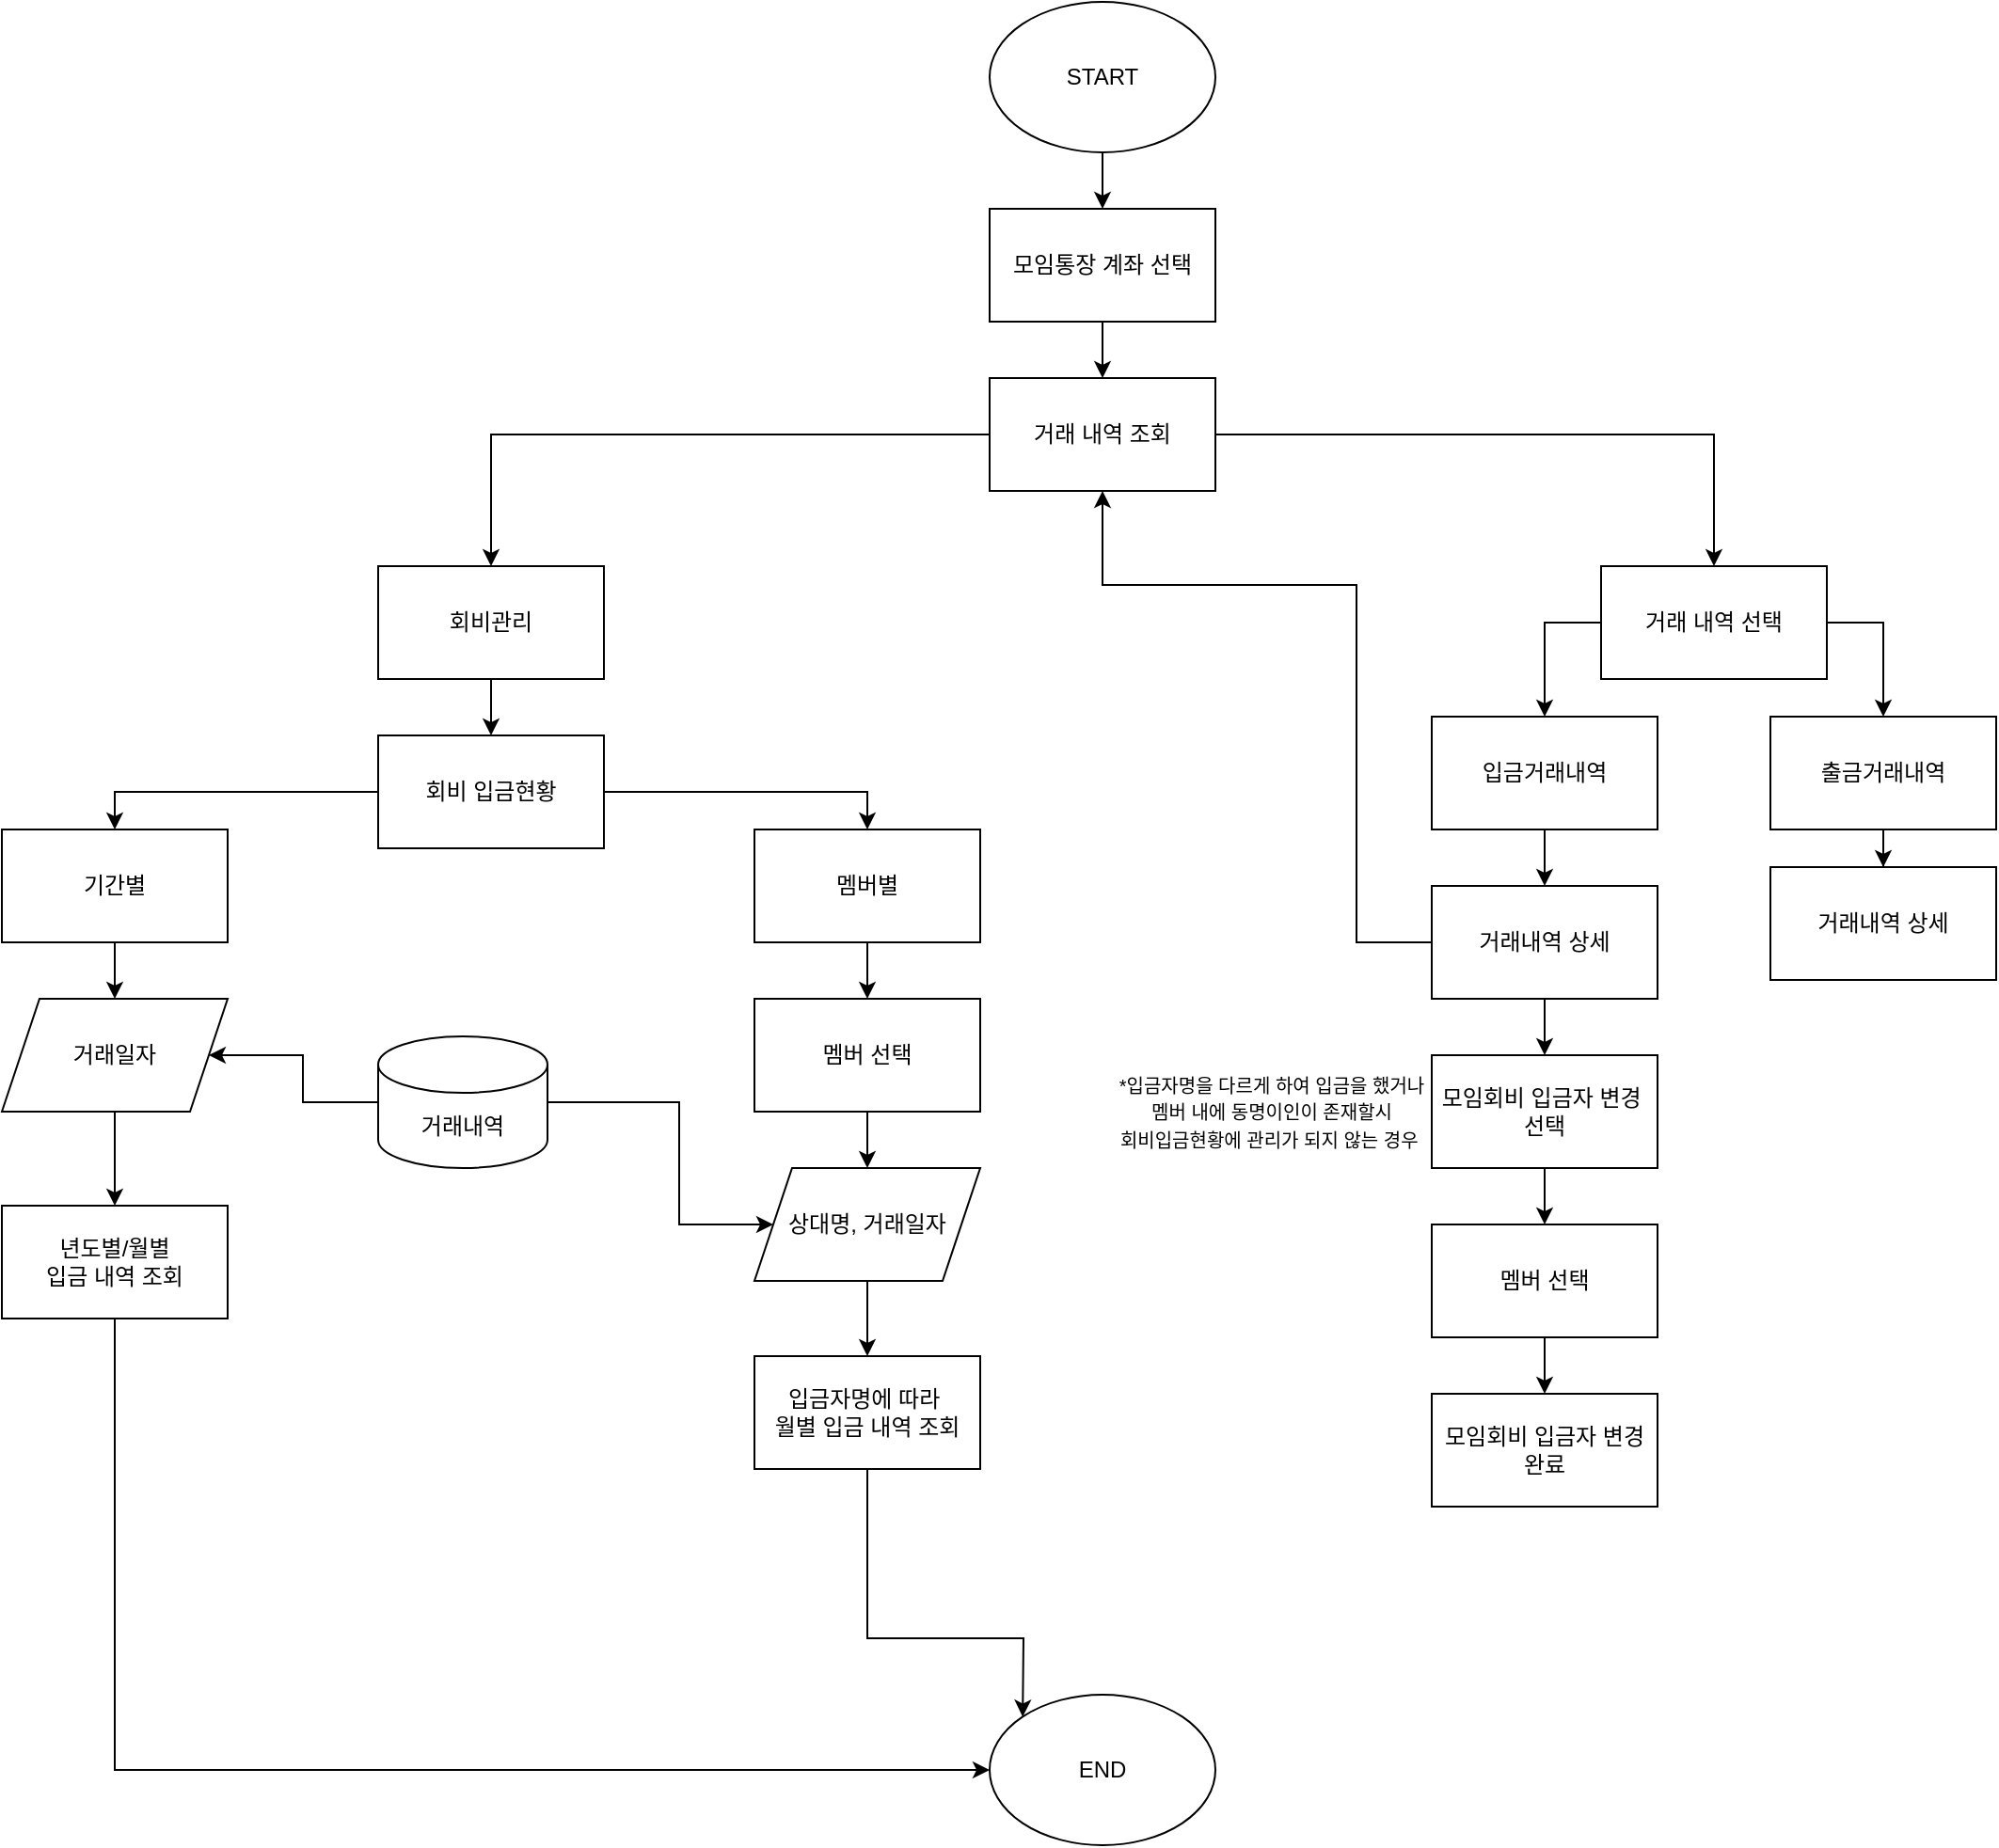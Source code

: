 <mxfile version="14.2.9" type="github">
  <diagram id="C5RBs43oDa-KdzZeNtuy" name="Page-1">
    <mxGraphModel dx="976" dy="646" grid="1" gridSize="10" guides="1" tooltips="1" connect="1" arrows="1" fold="1" page="1" pageScale="1" pageWidth="1169" pageHeight="1654" math="0" shadow="0">
      <root>
        <mxCell id="WIyWlLk6GJQsqaUBKTNV-0" />
        <mxCell id="WIyWlLk6GJQsqaUBKTNV-1" parent="WIyWlLk6GJQsqaUBKTNV-0" />
        <mxCell id="Bzb0bw2wv8bnMTNHn3xa-2" value="" style="edgeStyle=orthogonalEdgeStyle;rounded=0;orthogonalLoop=1;jettySize=auto;html=1;" edge="1" parent="WIyWlLk6GJQsqaUBKTNV-1" source="Bzb0bw2wv8bnMTNHn3xa-0" target="Bzb0bw2wv8bnMTNHn3xa-1">
          <mxGeometry relative="1" as="geometry" />
        </mxCell>
        <mxCell id="Bzb0bw2wv8bnMTNHn3xa-0" value="START" style="ellipse;whiteSpace=wrap;html=1;" vertex="1" parent="WIyWlLk6GJQsqaUBKTNV-1">
          <mxGeometry x="525" y="10" width="120" height="80" as="geometry" />
        </mxCell>
        <mxCell id="Bzb0bw2wv8bnMTNHn3xa-4" value="" style="edgeStyle=orthogonalEdgeStyle;rounded=0;orthogonalLoop=1;jettySize=auto;html=1;" edge="1" parent="WIyWlLk6GJQsqaUBKTNV-1" source="Bzb0bw2wv8bnMTNHn3xa-1" target="Bzb0bw2wv8bnMTNHn3xa-3">
          <mxGeometry relative="1" as="geometry" />
        </mxCell>
        <mxCell id="Bzb0bw2wv8bnMTNHn3xa-1" value="모임통장 계좌 선택" style="whiteSpace=wrap;html=1;" vertex="1" parent="WIyWlLk6GJQsqaUBKTNV-1">
          <mxGeometry x="525" y="120" width="120" height="60" as="geometry" />
        </mxCell>
        <mxCell id="Bzb0bw2wv8bnMTNHn3xa-8" value="" style="edgeStyle=orthogonalEdgeStyle;rounded=0;orthogonalLoop=1;jettySize=auto;html=1;" edge="1" parent="WIyWlLk6GJQsqaUBKTNV-1" source="Bzb0bw2wv8bnMTNHn3xa-3" target="Bzb0bw2wv8bnMTNHn3xa-7">
          <mxGeometry relative="1" as="geometry" />
        </mxCell>
        <mxCell id="Bzb0bw2wv8bnMTNHn3xa-3" value="거래 내역 조회" style="whiteSpace=wrap;html=1;" vertex="1" parent="WIyWlLk6GJQsqaUBKTNV-1">
          <mxGeometry x="525" y="210" width="120" height="60" as="geometry" />
        </mxCell>
        <mxCell id="Bzb0bw2wv8bnMTNHn3xa-11" value="" style="edgeStyle=orthogonalEdgeStyle;rounded=0;orthogonalLoop=1;jettySize=auto;html=1;" edge="1" parent="WIyWlLk6GJQsqaUBKTNV-1" source="Bzb0bw2wv8bnMTNHn3xa-7" target="Bzb0bw2wv8bnMTNHn3xa-9">
          <mxGeometry relative="1" as="geometry" />
        </mxCell>
        <mxCell id="Bzb0bw2wv8bnMTNHn3xa-7" value="회비관리" style="whiteSpace=wrap;html=1;" vertex="1" parent="WIyWlLk6GJQsqaUBKTNV-1">
          <mxGeometry x="200" y="310" width="120" height="60" as="geometry" />
        </mxCell>
        <mxCell id="Bzb0bw2wv8bnMTNHn3xa-13" value="" style="edgeStyle=orthogonalEdgeStyle;rounded=0;orthogonalLoop=1;jettySize=auto;html=1;entryX=0.5;entryY=0;entryDx=0;entryDy=0;" edge="1" parent="WIyWlLk6GJQsqaUBKTNV-1" source="Bzb0bw2wv8bnMTNHn3xa-9" target="Bzb0bw2wv8bnMTNHn3xa-12">
          <mxGeometry relative="1" as="geometry" />
        </mxCell>
        <mxCell id="Bzb0bw2wv8bnMTNHn3xa-15" value="" style="edgeStyle=orthogonalEdgeStyle;rounded=0;orthogonalLoop=1;jettySize=auto;html=1;entryX=0.5;entryY=0;entryDx=0;entryDy=0;" edge="1" parent="WIyWlLk6GJQsqaUBKTNV-1" source="Bzb0bw2wv8bnMTNHn3xa-9" target="Bzb0bw2wv8bnMTNHn3xa-14">
          <mxGeometry relative="1" as="geometry" />
        </mxCell>
        <mxCell id="Bzb0bw2wv8bnMTNHn3xa-9" value="회비 입금현황" style="whiteSpace=wrap;html=1;" vertex="1" parent="WIyWlLk6GJQsqaUBKTNV-1">
          <mxGeometry x="200" y="400" width="120" height="60" as="geometry" />
        </mxCell>
        <mxCell id="Bzb0bw2wv8bnMTNHn3xa-53" value="" style="edgeStyle=orthogonalEdgeStyle;rounded=0;orthogonalLoop=1;jettySize=auto;html=1;" edge="1" parent="WIyWlLk6GJQsqaUBKTNV-1" source="Bzb0bw2wv8bnMTNHn3xa-12" target="Bzb0bw2wv8bnMTNHn3xa-52">
          <mxGeometry relative="1" as="geometry" />
        </mxCell>
        <mxCell id="Bzb0bw2wv8bnMTNHn3xa-12" value="기간별" style="whiteSpace=wrap;html=1;" vertex="1" parent="WIyWlLk6GJQsqaUBKTNV-1">
          <mxGeometry y="450" width="120" height="60" as="geometry" />
        </mxCell>
        <mxCell id="Bzb0bw2wv8bnMTNHn3xa-19" value="" style="edgeStyle=orthogonalEdgeStyle;rounded=0;orthogonalLoop=1;jettySize=auto;html=1;" edge="1" parent="WIyWlLk6GJQsqaUBKTNV-1" source="Bzb0bw2wv8bnMTNHn3xa-14" target="Bzb0bw2wv8bnMTNHn3xa-18">
          <mxGeometry relative="1" as="geometry" />
        </mxCell>
        <mxCell id="Bzb0bw2wv8bnMTNHn3xa-14" value="멤버별" style="whiteSpace=wrap;html=1;" vertex="1" parent="WIyWlLk6GJQsqaUBKTNV-1">
          <mxGeometry x="400" y="450" width="120" height="60" as="geometry" />
        </mxCell>
        <mxCell id="Bzb0bw2wv8bnMTNHn3xa-16" value="년도별/월별 &lt;br&gt;입금 내역 조회" style="whiteSpace=wrap;html=1;" vertex="1" parent="WIyWlLk6GJQsqaUBKTNV-1">
          <mxGeometry y="650" width="120" height="60" as="geometry" />
        </mxCell>
        <mxCell id="Bzb0bw2wv8bnMTNHn3xa-49" value="" style="edgeStyle=orthogonalEdgeStyle;rounded=0;orthogonalLoop=1;jettySize=auto;html=1;" edge="1" parent="WIyWlLk6GJQsqaUBKTNV-1" source="Bzb0bw2wv8bnMTNHn3xa-18" target="Bzb0bw2wv8bnMTNHn3xa-48">
          <mxGeometry relative="1" as="geometry" />
        </mxCell>
        <mxCell id="Bzb0bw2wv8bnMTNHn3xa-18" value="멤버 선택" style="whiteSpace=wrap;html=1;" vertex="1" parent="WIyWlLk6GJQsqaUBKTNV-1">
          <mxGeometry x="400" y="540" width="120" height="60" as="geometry" />
        </mxCell>
        <mxCell id="Bzb0bw2wv8bnMTNHn3xa-20" value="입금자명에 따라&amp;nbsp;&lt;br&gt;월별 입금 내역 조회" style="whiteSpace=wrap;html=1;" vertex="1" parent="WIyWlLk6GJQsqaUBKTNV-1">
          <mxGeometry x="400" y="730" width="120" height="60" as="geometry" />
        </mxCell>
        <mxCell id="Bzb0bw2wv8bnMTNHn3xa-24" value="거래 내역 선택" style="rounded=0;whiteSpace=wrap;html=1;" vertex="1" parent="WIyWlLk6GJQsqaUBKTNV-1">
          <mxGeometry x="850" y="310" width="120" height="60" as="geometry" />
        </mxCell>
        <mxCell id="Bzb0bw2wv8bnMTNHn3xa-25" value="" style="endArrow=classic;html=1;exitX=1;exitY=0.5;exitDx=0;exitDy=0;entryX=0.5;entryY=0;entryDx=0;entryDy=0;rounded=0;" edge="1" parent="WIyWlLk6GJQsqaUBKTNV-1" source="Bzb0bw2wv8bnMTNHn3xa-3" target="Bzb0bw2wv8bnMTNHn3xa-24">
          <mxGeometry width="50" height="50" relative="1" as="geometry">
            <mxPoint x="640" y="410" as="sourcePoint" />
            <mxPoint x="910" y="300" as="targetPoint" />
            <Array as="points">
              <mxPoint x="910" y="240" />
            </Array>
          </mxGeometry>
        </mxCell>
        <mxCell id="Bzb0bw2wv8bnMTNHn3xa-29" value="" style="edgeStyle=orthogonalEdgeStyle;rounded=0;orthogonalLoop=1;jettySize=auto;html=1;exitX=0;exitY=0.5;exitDx=0;exitDy=0;" edge="1" parent="WIyWlLk6GJQsqaUBKTNV-1" source="Bzb0bw2wv8bnMTNHn3xa-24" target="Bzb0bw2wv8bnMTNHn3xa-28">
          <mxGeometry relative="1" as="geometry">
            <mxPoint x="850" y="430" as="sourcePoint" />
          </mxGeometry>
        </mxCell>
        <mxCell id="Bzb0bw2wv8bnMTNHn3xa-31" value="" style="edgeStyle=orthogonalEdgeStyle;rounded=0;orthogonalLoop=1;jettySize=auto;html=1;exitX=1;exitY=0.5;exitDx=0;exitDy=0;" edge="1" parent="WIyWlLk6GJQsqaUBKTNV-1" source="Bzb0bw2wv8bnMTNHn3xa-24" target="Bzb0bw2wv8bnMTNHn3xa-30">
          <mxGeometry relative="1" as="geometry">
            <mxPoint x="980" y="430" as="sourcePoint" />
          </mxGeometry>
        </mxCell>
        <mxCell id="Bzb0bw2wv8bnMTNHn3xa-35" value="" style="edgeStyle=orthogonalEdgeStyle;rounded=0;orthogonalLoop=1;jettySize=auto;html=1;" edge="1" parent="WIyWlLk6GJQsqaUBKTNV-1" source="Bzb0bw2wv8bnMTNHn3xa-28" target="Bzb0bw2wv8bnMTNHn3xa-34">
          <mxGeometry relative="1" as="geometry" />
        </mxCell>
        <mxCell id="Bzb0bw2wv8bnMTNHn3xa-28" value="입금거래내역" style="whiteSpace=wrap;html=1;rounded=0;" vertex="1" parent="WIyWlLk6GJQsqaUBKTNV-1">
          <mxGeometry x="760" y="390" width="120" height="60" as="geometry" />
        </mxCell>
        <mxCell id="Bzb0bw2wv8bnMTNHn3xa-33" value="" style="edgeStyle=orthogonalEdgeStyle;rounded=0;orthogonalLoop=1;jettySize=auto;html=1;" edge="1" parent="WIyWlLk6GJQsqaUBKTNV-1" source="Bzb0bw2wv8bnMTNHn3xa-30" target="Bzb0bw2wv8bnMTNHn3xa-32">
          <mxGeometry relative="1" as="geometry" />
        </mxCell>
        <mxCell id="Bzb0bw2wv8bnMTNHn3xa-30" value="출금거래내역" style="whiteSpace=wrap;html=1;rounded=0;" vertex="1" parent="WIyWlLk6GJQsqaUBKTNV-1">
          <mxGeometry x="940" y="390" width="120" height="60" as="geometry" />
        </mxCell>
        <mxCell id="Bzb0bw2wv8bnMTNHn3xa-32" value="거래내역 상세" style="whiteSpace=wrap;html=1;rounded=0;" vertex="1" parent="WIyWlLk6GJQsqaUBKTNV-1">
          <mxGeometry x="940" y="470" width="120" height="60" as="geometry" />
        </mxCell>
        <mxCell id="Bzb0bw2wv8bnMTNHn3xa-37" value="" style="edgeStyle=orthogonalEdgeStyle;rounded=0;orthogonalLoop=1;jettySize=auto;html=1;" edge="1" parent="WIyWlLk6GJQsqaUBKTNV-1" source="Bzb0bw2wv8bnMTNHn3xa-34" target="Bzb0bw2wv8bnMTNHn3xa-36">
          <mxGeometry relative="1" as="geometry" />
        </mxCell>
        <mxCell id="Bzb0bw2wv8bnMTNHn3xa-34" value="거래내역 상세" style="whiteSpace=wrap;html=1;rounded=0;" vertex="1" parent="WIyWlLk6GJQsqaUBKTNV-1">
          <mxGeometry x="760" y="480" width="120" height="60" as="geometry" />
        </mxCell>
        <mxCell id="Bzb0bw2wv8bnMTNHn3xa-40" value="" style="edgeStyle=orthogonalEdgeStyle;rounded=0;orthogonalLoop=1;jettySize=auto;html=1;" edge="1" parent="WIyWlLk6GJQsqaUBKTNV-1" source="Bzb0bw2wv8bnMTNHn3xa-36" target="Bzb0bw2wv8bnMTNHn3xa-39">
          <mxGeometry relative="1" as="geometry" />
        </mxCell>
        <mxCell id="Bzb0bw2wv8bnMTNHn3xa-36" value="모임회비 입금자 변경&amp;nbsp;&lt;br&gt;선택" style="whiteSpace=wrap;html=1;rounded=0;" vertex="1" parent="WIyWlLk6GJQsqaUBKTNV-1">
          <mxGeometry x="760" y="570" width="120" height="60" as="geometry" />
        </mxCell>
        <mxCell id="Bzb0bw2wv8bnMTNHn3xa-38" value="" style="endArrow=classic;html=1;entryX=0.5;entryY=1;entryDx=0;entryDy=0;exitX=0;exitY=0.5;exitDx=0;exitDy=0;rounded=0;" edge="1" parent="WIyWlLk6GJQsqaUBKTNV-1" source="Bzb0bw2wv8bnMTNHn3xa-34" target="Bzb0bw2wv8bnMTNHn3xa-3">
          <mxGeometry width="50" height="50" relative="1" as="geometry">
            <mxPoint x="720" y="510" as="sourcePoint" />
            <mxPoint x="580" y="360" as="targetPoint" />
            <Array as="points">
              <mxPoint x="720" y="510" />
              <mxPoint x="720" y="320" />
              <mxPoint x="585" y="320" />
            </Array>
          </mxGeometry>
        </mxCell>
        <mxCell id="Bzb0bw2wv8bnMTNHn3xa-42" value="" style="edgeStyle=orthogonalEdgeStyle;rounded=0;orthogonalLoop=1;jettySize=auto;html=1;" edge="1" parent="WIyWlLk6GJQsqaUBKTNV-1" source="Bzb0bw2wv8bnMTNHn3xa-39" target="Bzb0bw2wv8bnMTNHn3xa-41">
          <mxGeometry relative="1" as="geometry" />
        </mxCell>
        <mxCell id="Bzb0bw2wv8bnMTNHn3xa-39" value="멤버 선택" style="whiteSpace=wrap;html=1;rounded=0;" vertex="1" parent="WIyWlLk6GJQsqaUBKTNV-1">
          <mxGeometry x="760" y="660" width="120" height="60" as="geometry" />
        </mxCell>
        <mxCell id="Bzb0bw2wv8bnMTNHn3xa-41" value="모임회비 입금자 변경&lt;br&gt;완료" style="whiteSpace=wrap;html=1;rounded=0;" vertex="1" parent="WIyWlLk6GJQsqaUBKTNV-1">
          <mxGeometry x="760" y="750" width="120" height="60" as="geometry" />
        </mxCell>
        <mxCell id="Bzb0bw2wv8bnMTNHn3xa-43" value="&lt;font style=&quot;font-size: 10px&quot;&gt;*입금자명을 다르게 하여 입금을 했거나 &lt;br&gt;멤버 내에 동명이인이 존재할시 &lt;br&gt;회비입금현황에 관리가 되지 않는 경우&amp;nbsp;&lt;/font&gt;" style="text;html=1;strokeColor=none;fillColor=none;align=center;verticalAlign=middle;whiteSpace=wrap;rounded=0;" vertex="1" parent="WIyWlLk6GJQsqaUBKTNV-1">
          <mxGeometry x="585" y="575" width="180" height="50" as="geometry" />
        </mxCell>
        <mxCell id="Bzb0bw2wv8bnMTNHn3xa-55" value="" style="edgeStyle=orthogonalEdgeStyle;rounded=0;orthogonalLoop=1;jettySize=auto;html=1;" edge="1" parent="WIyWlLk6GJQsqaUBKTNV-1" source="Bzb0bw2wv8bnMTNHn3xa-44" target="Bzb0bw2wv8bnMTNHn3xa-52">
          <mxGeometry relative="1" as="geometry" />
        </mxCell>
        <mxCell id="Bzb0bw2wv8bnMTNHn3xa-44" value="거래내역" style="shape=cylinder3;whiteSpace=wrap;html=1;boundedLbl=1;backgroundOutline=1;size=15;" vertex="1" parent="WIyWlLk6GJQsqaUBKTNV-1">
          <mxGeometry x="200" y="560" width="90" height="70" as="geometry" />
        </mxCell>
        <mxCell id="Bzb0bw2wv8bnMTNHn3xa-51" value="" style="edgeStyle=orthogonalEdgeStyle;rounded=0;orthogonalLoop=1;jettySize=auto;html=1;" edge="1" parent="WIyWlLk6GJQsqaUBKTNV-1" source="Bzb0bw2wv8bnMTNHn3xa-48" target="Bzb0bw2wv8bnMTNHn3xa-20">
          <mxGeometry relative="1" as="geometry" />
        </mxCell>
        <mxCell id="Bzb0bw2wv8bnMTNHn3xa-48" value="상대명, 거래일자" style="shape=parallelogram;perimeter=parallelogramPerimeter;whiteSpace=wrap;html=1;fixedSize=1;" vertex="1" parent="WIyWlLk6GJQsqaUBKTNV-1">
          <mxGeometry x="400" y="630" width="120" height="60" as="geometry" />
        </mxCell>
        <mxCell id="Bzb0bw2wv8bnMTNHn3xa-50" value="" style="endArrow=classic;html=1;exitX=1;exitY=0.5;exitDx=0;exitDy=0;exitPerimeter=0;entryX=0;entryY=0.5;entryDx=0;entryDy=0;rounded=0;" edge="1" parent="WIyWlLk6GJQsqaUBKTNV-1" source="Bzb0bw2wv8bnMTNHn3xa-44" target="Bzb0bw2wv8bnMTNHn3xa-48">
          <mxGeometry width="50" height="50" relative="1" as="geometry">
            <mxPoint x="490" y="630" as="sourcePoint" />
            <mxPoint x="540" y="580" as="targetPoint" />
            <Array as="points">
              <mxPoint x="360" y="595" />
              <mxPoint x="360" y="660" />
            </Array>
          </mxGeometry>
        </mxCell>
        <mxCell id="Bzb0bw2wv8bnMTNHn3xa-54" value="" style="edgeStyle=orthogonalEdgeStyle;rounded=0;orthogonalLoop=1;jettySize=auto;html=1;" edge="1" parent="WIyWlLk6GJQsqaUBKTNV-1" source="Bzb0bw2wv8bnMTNHn3xa-52" target="Bzb0bw2wv8bnMTNHn3xa-16">
          <mxGeometry relative="1" as="geometry" />
        </mxCell>
        <mxCell id="Bzb0bw2wv8bnMTNHn3xa-52" value="거래일자" style="shape=parallelogram;perimeter=parallelogramPerimeter;whiteSpace=wrap;html=1;fixedSize=1;" vertex="1" parent="WIyWlLk6GJQsqaUBKTNV-1">
          <mxGeometry y="540" width="120" height="60" as="geometry" />
        </mxCell>
        <mxCell id="Bzb0bw2wv8bnMTNHn3xa-56" value="END" style="ellipse;whiteSpace=wrap;html=1;" vertex="1" parent="WIyWlLk6GJQsqaUBKTNV-1">
          <mxGeometry x="525" y="910" width="120" height="80" as="geometry" />
        </mxCell>
        <mxCell id="Bzb0bw2wv8bnMTNHn3xa-57" value="" style="endArrow=classic;html=1;exitX=0.5;exitY=1;exitDx=0;exitDy=0;entryX=0;entryY=0.5;entryDx=0;entryDy=0;rounded=0;" edge="1" parent="WIyWlLk6GJQsqaUBKTNV-1" source="Bzb0bw2wv8bnMTNHn3xa-16" target="Bzb0bw2wv8bnMTNHn3xa-56">
          <mxGeometry width="50" height="50" relative="1" as="geometry">
            <mxPoint x="430" y="790" as="sourcePoint" />
            <mxPoint x="480" y="740" as="targetPoint" />
            <Array as="points">
              <mxPoint x="60" y="950" />
            </Array>
          </mxGeometry>
        </mxCell>
        <mxCell id="Bzb0bw2wv8bnMTNHn3xa-58" value="" style="endArrow=classic;html=1;exitX=0.5;exitY=1;exitDx=0;exitDy=0;entryX=0;entryY=0;entryDx=0;entryDy=0;rounded=0;" edge="1" parent="WIyWlLk6GJQsqaUBKTNV-1" source="Bzb0bw2wv8bnMTNHn3xa-20" target="Bzb0bw2wv8bnMTNHn3xa-56">
          <mxGeometry width="50" height="50" relative="1" as="geometry">
            <mxPoint x="430" y="790" as="sourcePoint" />
            <mxPoint x="480" y="740" as="targetPoint" />
            <Array as="points">
              <mxPoint x="460" y="880" />
              <mxPoint x="543" y="880" />
            </Array>
          </mxGeometry>
        </mxCell>
      </root>
    </mxGraphModel>
  </diagram>
</mxfile>
